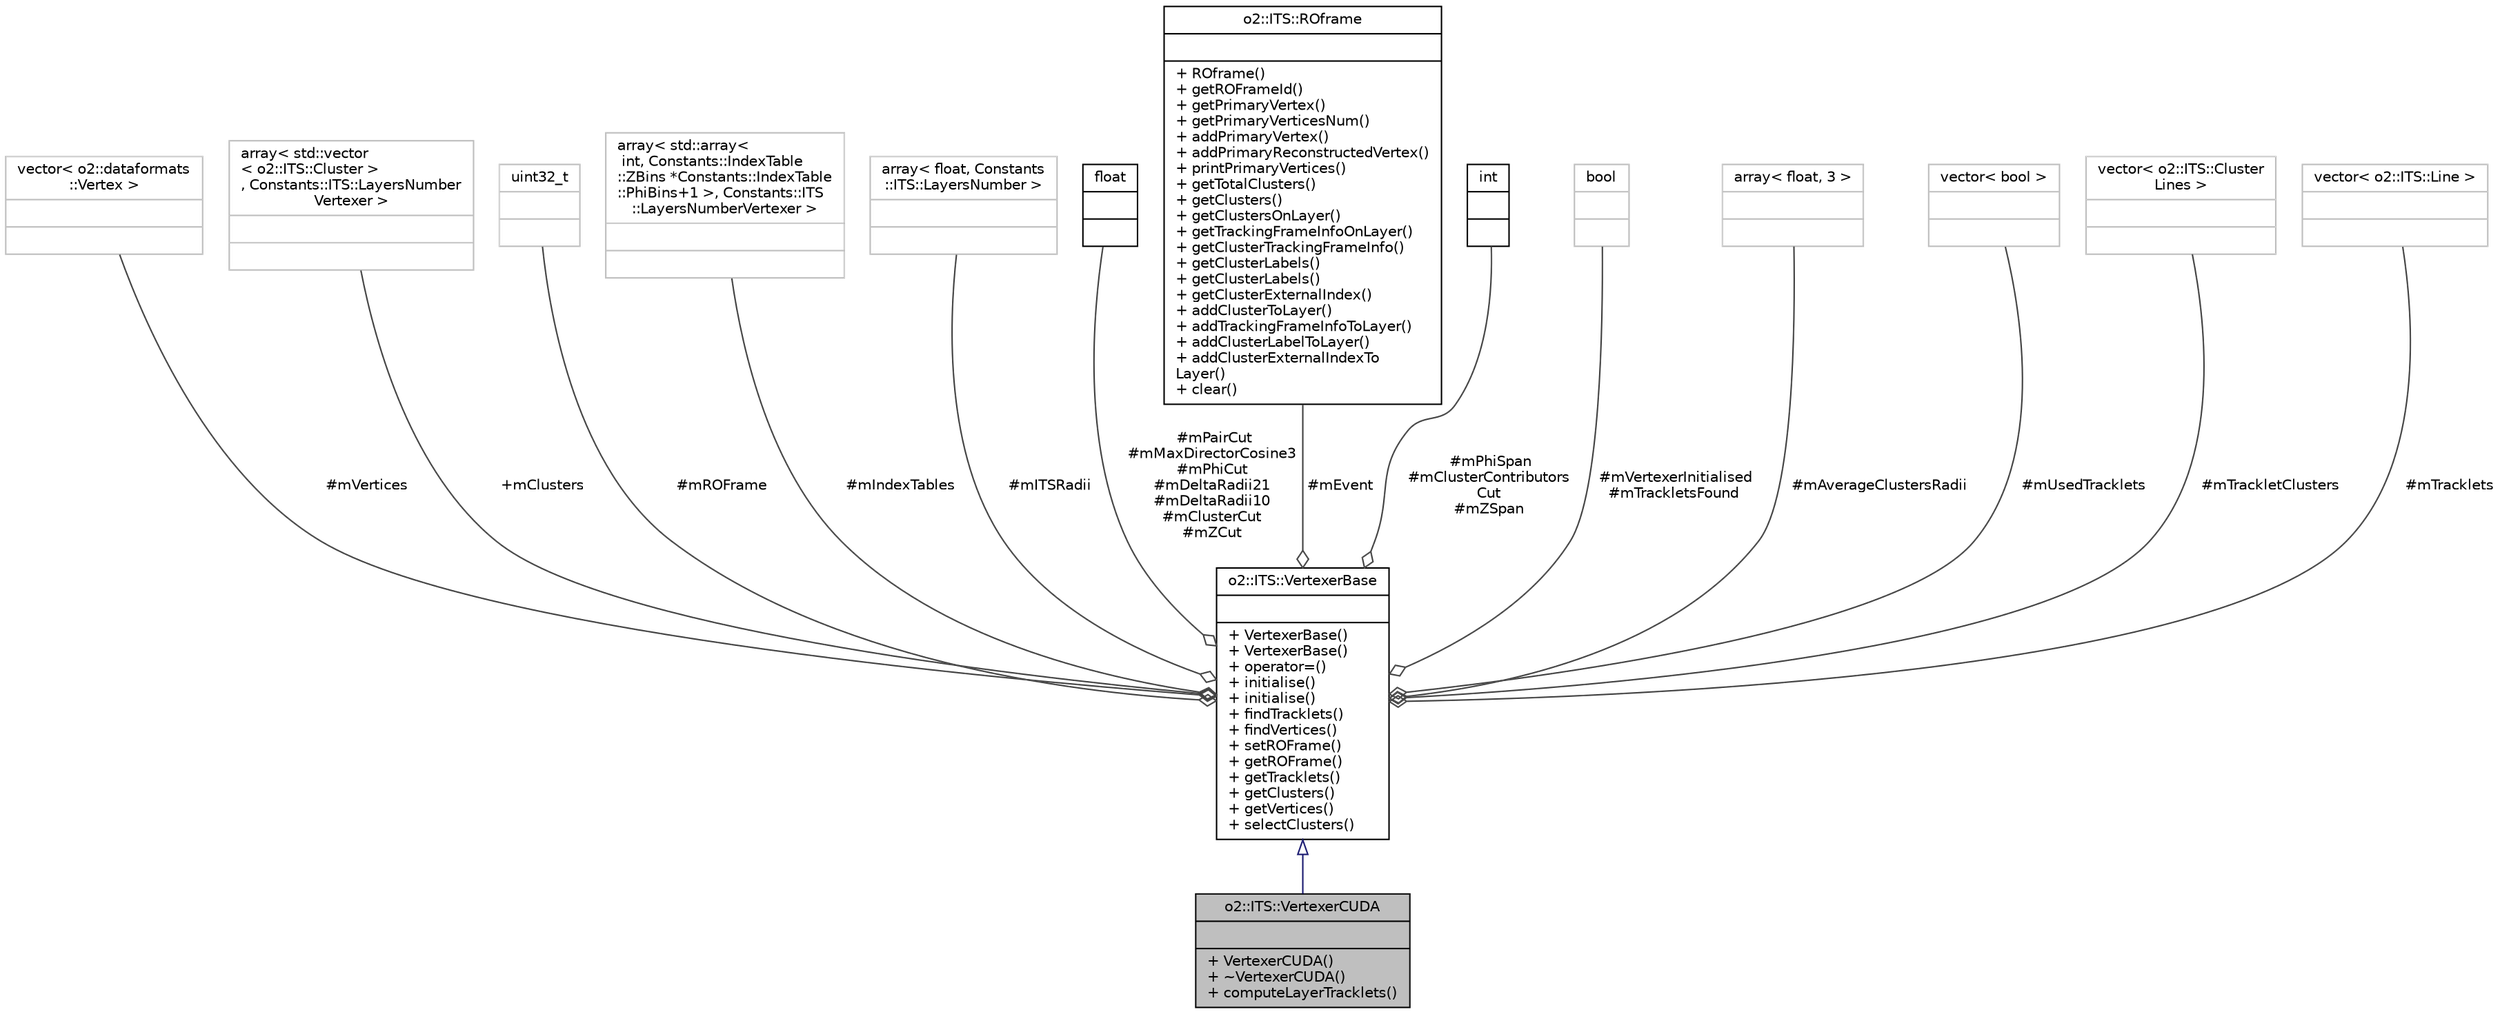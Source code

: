 digraph "o2::ITS::VertexerCUDA"
{
 // INTERACTIVE_SVG=YES
  bgcolor="transparent";
  edge [fontname="Helvetica",fontsize="10",labelfontname="Helvetica",labelfontsize="10"];
  node [fontname="Helvetica",fontsize="10",shape=record];
  Node1 [label="{o2::ITS::VertexerCUDA\n||+ VertexerCUDA()\l+ ~VertexerCUDA()\l+ computeLayerTracklets()\l}",height=0.2,width=0.4,color="black", fillcolor="grey75", style="filled" fontcolor="black"];
  Node2 -> Node1 [dir="back",color="midnightblue",fontsize="10",style="solid",arrowtail="onormal",fontname="Helvetica"];
  Node2 [label="{o2::ITS::VertexerBase\n||+ VertexerBase()\l+ VertexerBase()\l+ operator=()\l+ initialise()\l+ initialise()\l+ findTracklets()\l+ findVertices()\l+ setROFrame()\l+ getROFrame()\l+ getTracklets()\l+ getClusters()\l+ getVertices()\l+ selectClusters()\l}",height=0.2,width=0.4,color="black",URL="$db/d08/classo2_1_1ITS_1_1VertexerBase.html"];
  Node3 -> Node2 [color="grey25",fontsize="10",style="solid",label=" #mVertices" ,arrowhead="odiamond",fontname="Helvetica"];
  Node3 [label="{vector\< o2::dataformats\l::Vertex \>\n||}",height=0.2,width=0.4,color="grey75"];
  Node4 -> Node2 [color="grey25",fontsize="10",style="solid",label=" +mClusters" ,arrowhead="odiamond",fontname="Helvetica"];
  Node4 [label="{array\< std::vector\l\< o2::ITS::Cluster \>\l, Constants::ITS::LayersNumber\lVertexer \>\n||}",height=0.2,width=0.4,color="grey75"];
  Node5 -> Node2 [color="grey25",fontsize="10",style="solid",label=" #mROFrame" ,arrowhead="odiamond",fontname="Helvetica"];
  Node5 [label="{uint32_t\n||}",height=0.2,width=0.4,color="grey75"];
  Node6 -> Node2 [color="grey25",fontsize="10",style="solid",label=" #mIndexTables" ,arrowhead="odiamond",fontname="Helvetica"];
  Node6 [label="{array\< std::array\<\l int, Constants::IndexTable\l::ZBins *Constants::IndexTable\l::PhiBins+1 \>, Constants::ITS\l::LayersNumberVertexer \>\n||}",height=0.2,width=0.4,color="grey75"];
  Node7 -> Node2 [color="grey25",fontsize="10",style="solid",label=" #mITSRadii" ,arrowhead="odiamond",fontname="Helvetica"];
  Node7 [label="{array\< float, Constants\l::ITS::LayersNumber \>\n||}",height=0.2,width=0.4,color="grey75"];
  Node8 -> Node2 [color="grey25",fontsize="10",style="solid",label=" #mPairCut\n#mMaxDirectorCosine3\n#mPhiCut\n#mDeltaRadii21\n#mDeltaRadii10\n#mClusterCut\n#mZCut" ,arrowhead="odiamond",fontname="Helvetica"];
  Node8 [label="{float\n||}",height=0.2,width=0.4,color="black",URL="$d4/dc3/classfloat.html"];
  Node9 -> Node2 [color="grey25",fontsize="10",style="solid",label=" #mEvent" ,arrowhead="odiamond",fontname="Helvetica"];
  Node9 [label="{o2::ITS::ROframe\n||+ ROframe()\l+ getROFrameId()\l+ getPrimaryVertex()\l+ getPrimaryVerticesNum()\l+ addPrimaryVertex()\l+ addPrimaryReconstructedVertex()\l+ printPrimaryVertices()\l+ getTotalClusters()\l+ getClusters()\l+ getClustersOnLayer()\l+ getTrackingFrameInfoOnLayer()\l+ getClusterTrackingFrameInfo()\l+ getClusterLabels()\l+ getClusterLabels()\l+ getClusterExternalIndex()\l+ addClusterToLayer()\l+ addTrackingFrameInfoToLayer()\l+ addClusterLabelToLayer()\l+ addClusterExternalIndexTo\lLayer()\l+ clear()\l}",height=0.2,width=0.4,color="black",URL="$d7/d13/classo2_1_1ITS_1_1ROframe.html"];
  Node10 -> Node2 [color="grey25",fontsize="10",style="solid",label=" #mPhiSpan\n#mClusterContributors\lCut\n#mZSpan" ,arrowhead="odiamond",fontname="Helvetica"];
  Node10 [label="{int\n||}",height=0.2,width=0.4,color="black",URL="$d1/da0/classint.html"];
  Node11 -> Node2 [color="grey25",fontsize="10",style="solid",label=" #mVertexerInitialised\n#mTrackletsFound" ,arrowhead="odiamond",fontname="Helvetica"];
  Node11 [label="{bool\n||}",height=0.2,width=0.4,color="grey75"];
  Node12 -> Node2 [color="grey25",fontsize="10",style="solid",label=" #mAverageClustersRadii" ,arrowhead="odiamond",fontname="Helvetica"];
  Node12 [label="{array\< float, 3 \>\n||}",height=0.2,width=0.4,color="grey75"];
  Node13 -> Node2 [color="grey25",fontsize="10",style="solid",label=" #mUsedTracklets" ,arrowhead="odiamond",fontname="Helvetica"];
  Node13 [label="{vector\< bool \>\n||}",height=0.2,width=0.4,color="grey75"];
  Node14 -> Node2 [color="grey25",fontsize="10",style="solid",label=" #mTrackletClusters" ,arrowhead="odiamond",fontname="Helvetica"];
  Node14 [label="{vector\< o2::ITS::Cluster\lLines \>\n||}",height=0.2,width=0.4,color="grey75"];
  Node15 -> Node2 [color="grey25",fontsize="10",style="solid",label=" #mTracklets" ,arrowhead="odiamond",fontname="Helvetica"];
  Node15 [label="{vector\< o2::ITS::Line \>\n||}",height=0.2,width=0.4,color="grey75"];
}
